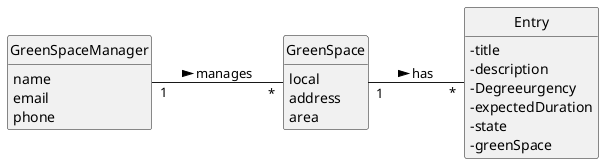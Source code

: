 @startuml
skinparam monochrome true
skinparam packageStyle rectangle
skinparam shadowing false

left to right direction
skinparam classAttributeIconSize 0

hide circle
hide methods


class GreenSpace{
    local
    address
    area
}

class "Entry" {
    -title
    -description
    -Degreeurgency
    -expectedDuration
    -state
    -greenSpace
}
class GreenSpaceManager {
    name
    email
    phone
}
GreenSpace "1" -- "*" "Entry" : has >
GreenSpaceManager "1" -- "*" GreenSpace : manages >
@enduml